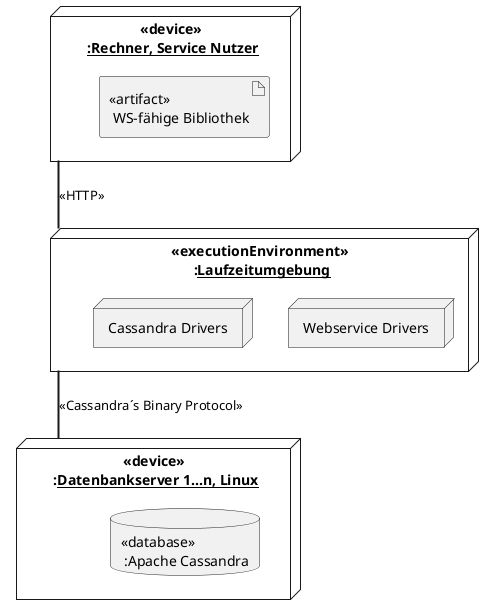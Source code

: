 @startuml

node "<<executionEnvironment>>\n :__Laufzeitumgebung__" as LZ{

    node "Webservice Drivers"
    node "Cassandra Drivers"
}

node "<<device>>\n __:Rechner, Service Nutzer__" as N2{

    artifact "<<artifact>>\n WS-fähige Bibliothek"
 }

node "<<device>>\n :__Datenbankserver 1...n, Linux__" as N1{

    database "<<database>>\n :Apache Cassandra" as Cassandra
}

LZ == N1: <<Cassandra´s Binary Protocol>>
LZ =up= N2: <<HTTP>>

@enduml